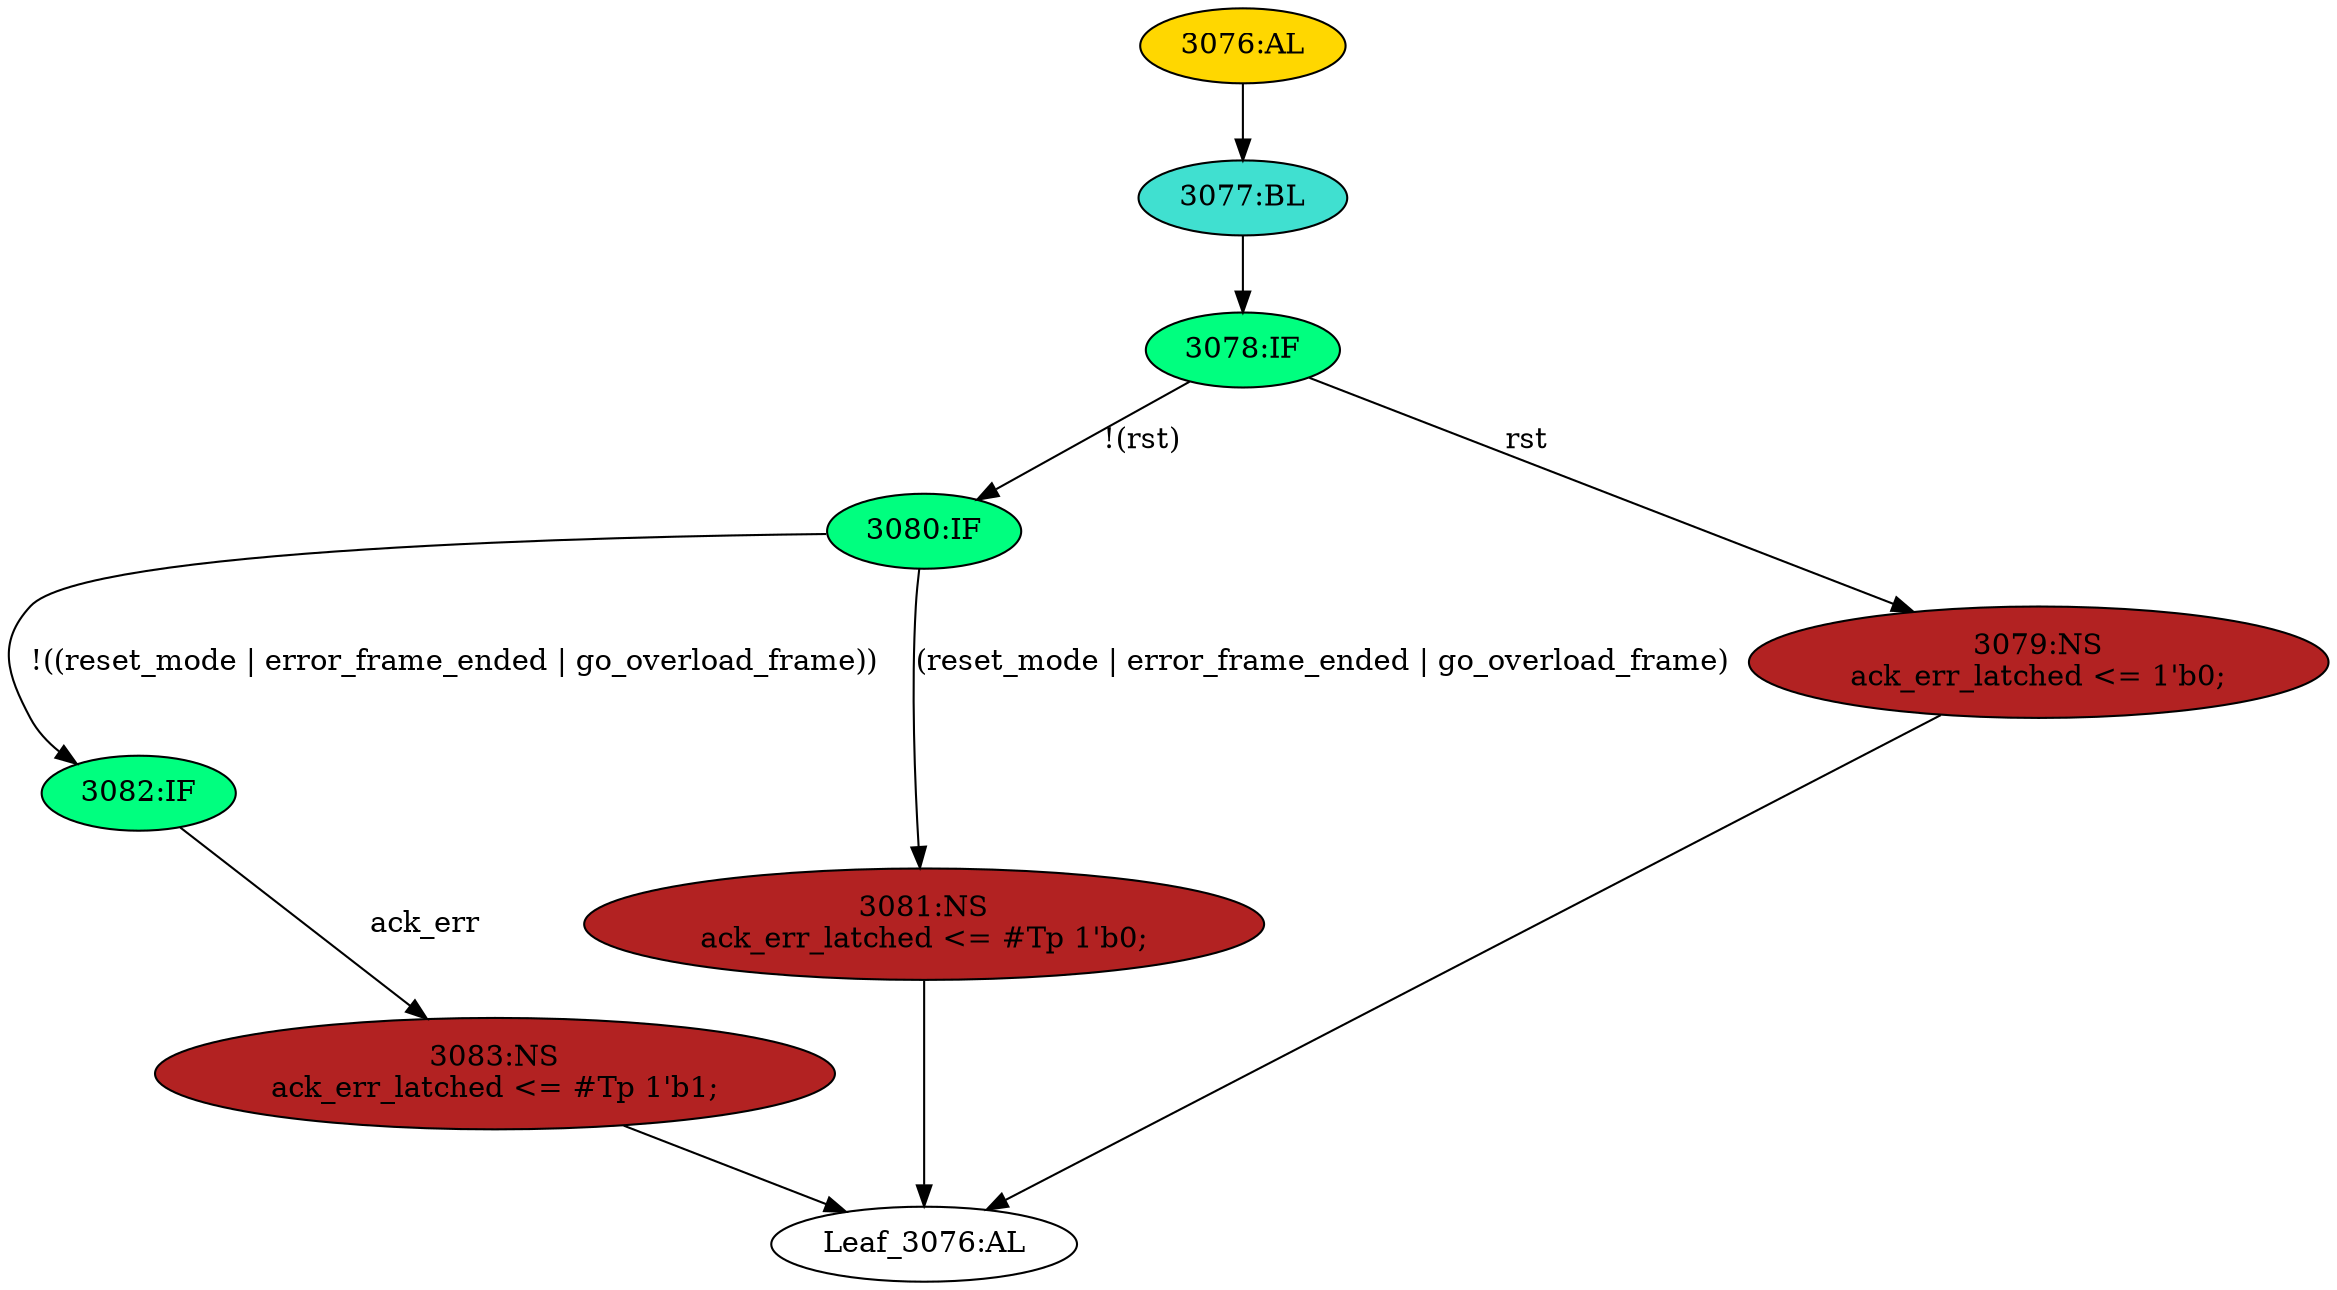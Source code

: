 strict digraph "" {
	node [label="\N"];
	"3083:NS"	 [ast="<pyverilog.vparser.ast.NonblockingSubstitution object at 0x7f44f694f110>",
		fillcolor=firebrick,
		label="3083:NS
ack_err_latched <= #Tp 1'b1;",
		statements="[<pyverilog.vparser.ast.NonblockingSubstitution object at 0x7f44f694f110>]",
		style=filled,
		typ=NonblockingSubstitution];
	"Leaf_3076:AL"	 [def_var="['ack_err_latched']",
		label="Leaf_3076:AL"];
	"3083:NS" -> "Leaf_3076:AL"	 [cond="[]",
		lineno=None];
	"3076:AL"	 [ast="<pyverilog.vparser.ast.Always object at 0x7f44f694f390>",
		clk_sens=True,
		fillcolor=gold,
		label="3076:AL",
		sens="['clk', 'rst']",
		statements="[]",
		style=filled,
		typ=Always,
		use_var="['rst', 'error_frame_ended', 'reset_mode', 'go_overload_frame', 'ack_err']"];
	"3077:BL"	 [ast="<pyverilog.vparser.ast.Block object at 0x7f44f694f510>",
		fillcolor=turquoise,
		label="3077:BL",
		statements="[]",
		style=filled,
		typ=Block];
	"3076:AL" -> "3077:BL"	 [cond="[]",
		lineno=None];
	"3078:IF"	 [ast="<pyverilog.vparser.ast.IfStatement object at 0x7f44f694f550>",
		fillcolor=springgreen,
		label="3078:IF",
		statements="[]",
		style=filled,
		typ=IfStatement];
	"3080:IF"	 [ast="<pyverilog.vparser.ast.IfStatement object at 0x7f44f694f590>",
		fillcolor=springgreen,
		label="3080:IF",
		statements="[]",
		style=filled,
		typ=IfStatement];
	"3078:IF" -> "3080:IF"	 [cond="['rst']",
		label="!(rst)",
		lineno=3078];
	"3079:NS"	 [ast="<pyverilog.vparser.ast.NonblockingSubstitution object at 0x7f44f694f990>",
		fillcolor=firebrick,
		label="3079:NS
ack_err_latched <= 1'b0;",
		statements="[<pyverilog.vparser.ast.NonblockingSubstitution object at 0x7f44f694f990>]",
		style=filled,
		typ=NonblockingSubstitution];
	"3078:IF" -> "3079:NS"	 [cond="['rst']",
		label=rst,
		lineno=3078];
	"3077:BL" -> "3078:IF"	 [cond="[]",
		lineno=None];
	"3082:IF"	 [ast="<pyverilog.vparser.ast.IfStatement object at 0x7f44f694f5d0>",
		fillcolor=springgreen,
		label="3082:IF",
		statements="[]",
		style=filled,
		typ=IfStatement];
	"3080:IF" -> "3082:IF"	 [cond="['reset_mode', 'error_frame_ended', 'go_overload_frame']",
		label="!((reset_mode | error_frame_ended | go_overload_frame))",
		lineno=3080];
	"3081:NS"	 [ast="<pyverilog.vparser.ast.NonblockingSubstitution object at 0x7f44f694f650>",
		fillcolor=firebrick,
		label="3081:NS
ack_err_latched <= #Tp 1'b0;",
		statements="[<pyverilog.vparser.ast.NonblockingSubstitution object at 0x7f44f694f650>]",
		style=filled,
		typ=NonblockingSubstitution];
	"3080:IF" -> "3081:NS"	 [cond="['reset_mode', 'error_frame_ended', 'go_overload_frame']",
		label="(reset_mode | error_frame_ended | go_overload_frame)",
		lineno=3080];
	"3082:IF" -> "3083:NS"	 [cond="['ack_err']",
		label=ack_err,
		lineno=3082];
	"3079:NS" -> "Leaf_3076:AL"	 [cond="[]",
		lineno=None];
	"3081:NS" -> "Leaf_3076:AL"	 [cond="[]",
		lineno=None];
}
